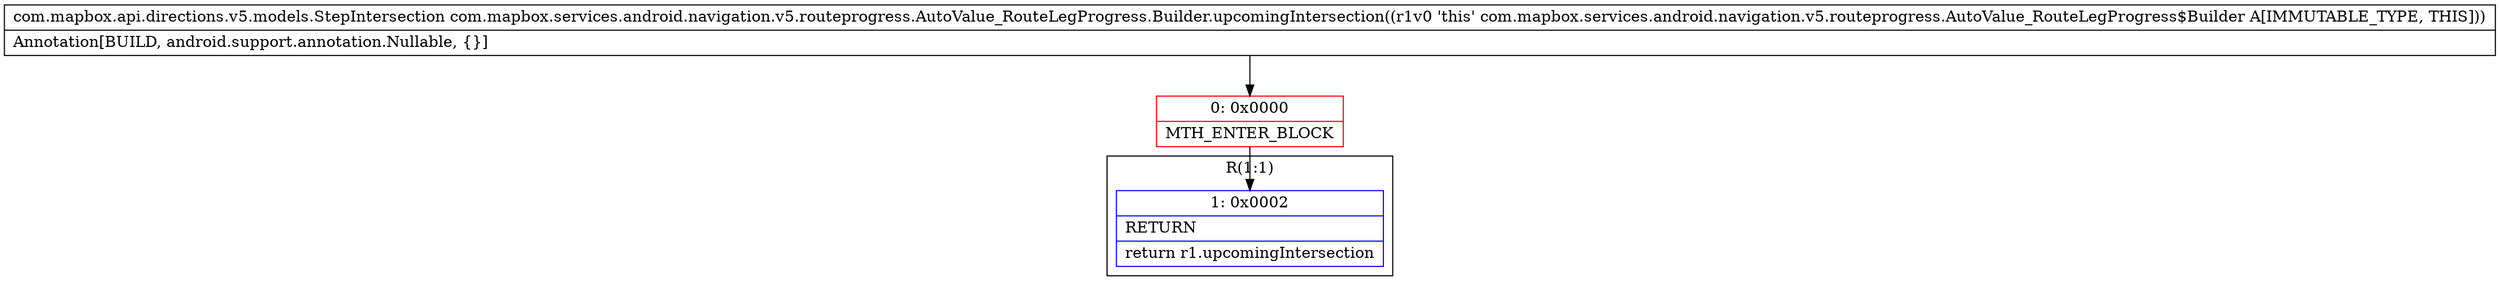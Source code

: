 digraph "CFG forcom.mapbox.services.android.navigation.v5.routeprogress.AutoValue_RouteLegProgress.Builder.upcomingIntersection()Lcom\/mapbox\/api\/directions\/v5\/models\/StepIntersection;" {
subgraph cluster_Region_48522446 {
label = "R(1:1)";
node [shape=record,color=blue];
Node_1 [shape=record,label="{1\:\ 0x0002|RETURN\l|return r1.upcomingIntersection\l}"];
}
Node_0 [shape=record,color=red,label="{0\:\ 0x0000|MTH_ENTER_BLOCK\l}"];
MethodNode[shape=record,label="{com.mapbox.api.directions.v5.models.StepIntersection com.mapbox.services.android.navigation.v5.routeprogress.AutoValue_RouteLegProgress.Builder.upcomingIntersection((r1v0 'this' com.mapbox.services.android.navigation.v5.routeprogress.AutoValue_RouteLegProgress$Builder A[IMMUTABLE_TYPE, THIS]))  | Annotation[BUILD, android.support.annotation.Nullable, \{\}]\l}"];
MethodNode -> Node_0;
Node_0 -> Node_1;
}

